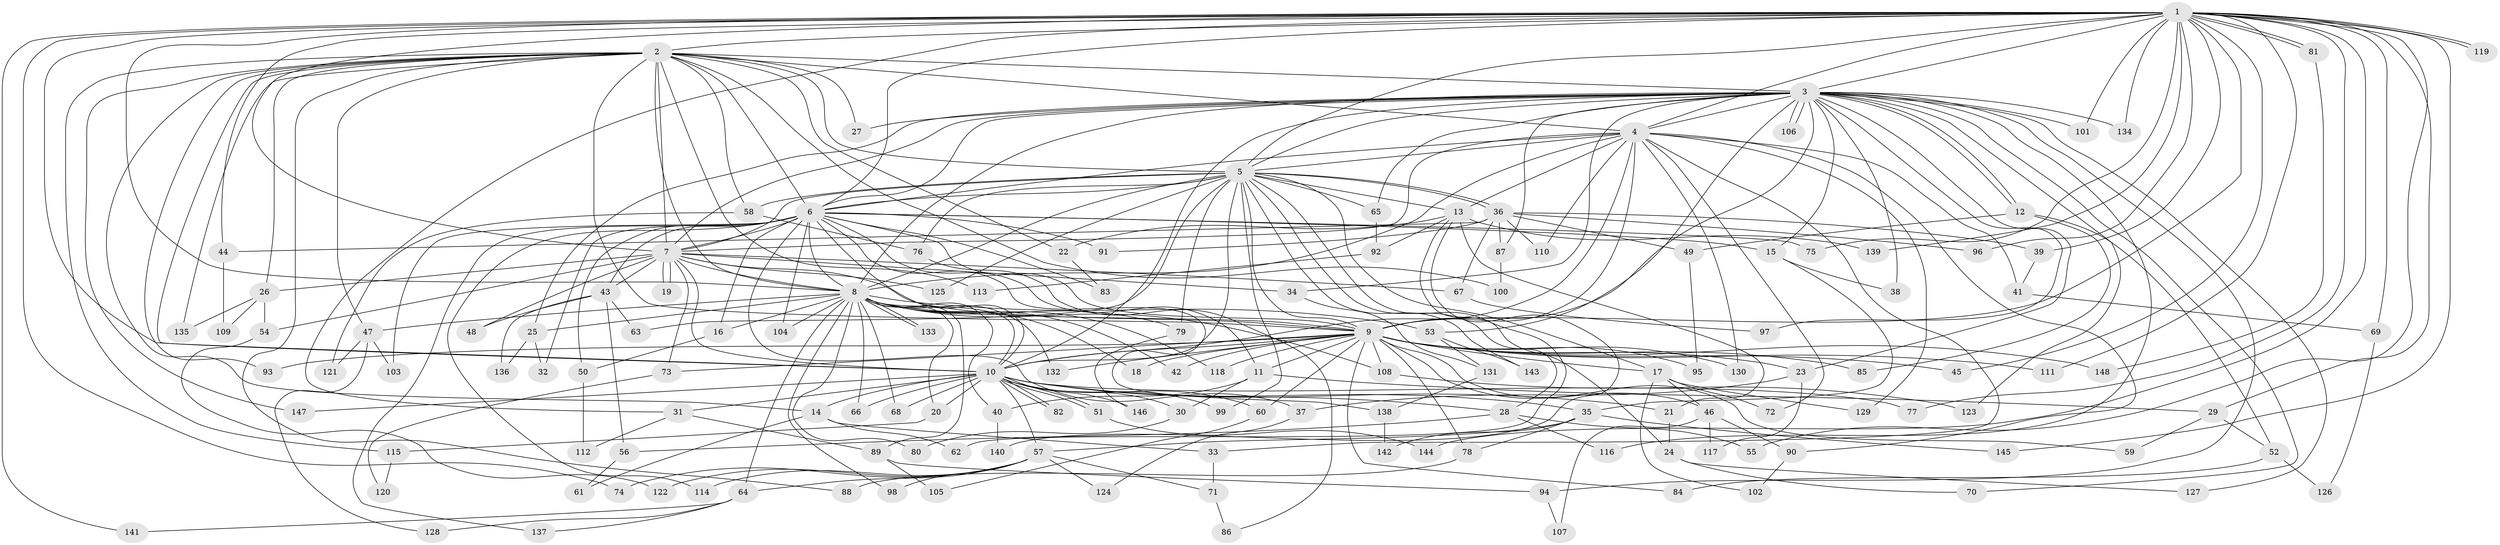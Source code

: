 // Generated by graph-tools (version 1.1) at 2025/13/03/09/25 04:13:55]
// undirected, 148 vertices, 321 edges
graph export_dot {
graph [start="1"]
  node [color=gray90,style=filled];
  1;
  2;
  3;
  4;
  5;
  6;
  7;
  8;
  9;
  10;
  11;
  12;
  13;
  14;
  15;
  16;
  17;
  18;
  19;
  20;
  21;
  22;
  23;
  24;
  25;
  26;
  27;
  28;
  29;
  30;
  31;
  32;
  33;
  34;
  35;
  36;
  37;
  38;
  39;
  40;
  41;
  42;
  43;
  44;
  45;
  46;
  47;
  48;
  49;
  50;
  51;
  52;
  53;
  54;
  55;
  56;
  57;
  58;
  59;
  60;
  61;
  62;
  63;
  64;
  65;
  66;
  67;
  68;
  69;
  70;
  71;
  72;
  73;
  74;
  75;
  76;
  77;
  78;
  79;
  80;
  81;
  82;
  83;
  84;
  85;
  86;
  87;
  88;
  89;
  90;
  91;
  92;
  93;
  94;
  95;
  96;
  97;
  98;
  99;
  100;
  101;
  102;
  103;
  104;
  105;
  106;
  107;
  108;
  109;
  110;
  111;
  112;
  113;
  114;
  115;
  116;
  117;
  118;
  119;
  120;
  121;
  122;
  123;
  124;
  125;
  126;
  127;
  128;
  129;
  130;
  131;
  132;
  133;
  134;
  135;
  136;
  137;
  138;
  139;
  140;
  141;
  142;
  143;
  144;
  145;
  146;
  147;
  148;
  1 -- 2;
  1 -- 3;
  1 -- 4;
  1 -- 5;
  1 -- 6;
  1 -- 7;
  1 -- 8;
  1 -- 9;
  1 -- 10;
  1 -- 29;
  1 -- 31;
  1 -- 39;
  1 -- 44;
  1 -- 45;
  1 -- 55;
  1 -- 69;
  1 -- 74;
  1 -- 75;
  1 -- 77;
  1 -- 81;
  1 -- 81;
  1 -- 96;
  1 -- 101;
  1 -- 111;
  1 -- 119;
  1 -- 119;
  1 -- 134;
  1 -- 139;
  1 -- 141;
  1 -- 144;
  1 -- 145;
  2 -- 3;
  2 -- 4;
  2 -- 5;
  2 -- 6;
  2 -- 7;
  2 -- 8;
  2 -- 9;
  2 -- 10;
  2 -- 14;
  2 -- 22;
  2 -- 26;
  2 -- 27;
  2 -- 47;
  2 -- 58;
  2 -- 88;
  2 -- 93;
  2 -- 100;
  2 -- 113;
  2 -- 115;
  2 -- 135;
  2 -- 147;
  3 -- 4;
  3 -- 5;
  3 -- 6;
  3 -- 7;
  3 -- 8;
  3 -- 9;
  3 -- 10;
  3 -- 12;
  3 -- 12;
  3 -- 15;
  3 -- 23;
  3 -- 25;
  3 -- 27;
  3 -- 34;
  3 -- 38;
  3 -- 53;
  3 -- 65;
  3 -- 70;
  3 -- 87;
  3 -- 94;
  3 -- 97;
  3 -- 101;
  3 -- 106;
  3 -- 106;
  3 -- 116;
  3 -- 123;
  3 -- 127;
  3 -- 134;
  4 -- 5;
  4 -- 6;
  4 -- 7;
  4 -- 8;
  4 -- 9;
  4 -- 10;
  4 -- 13;
  4 -- 33;
  4 -- 41;
  4 -- 72;
  4 -- 90;
  4 -- 110;
  4 -- 129;
  4 -- 130;
  5 -- 6;
  5 -- 7;
  5 -- 8;
  5 -- 9;
  5 -- 10;
  5 -- 13;
  5 -- 17;
  5 -- 24;
  5 -- 28;
  5 -- 36;
  5 -- 36;
  5 -- 58;
  5 -- 63;
  5 -- 65;
  5 -- 76;
  5 -- 79;
  5 -- 99;
  5 -- 125;
  5 -- 143;
  6 -- 7;
  6 -- 8;
  6 -- 9;
  6 -- 10;
  6 -- 11;
  6 -- 15;
  6 -- 16;
  6 -- 32;
  6 -- 37;
  6 -- 43;
  6 -- 50;
  6 -- 75;
  6 -- 83;
  6 -- 91;
  6 -- 103;
  6 -- 104;
  6 -- 114;
  6 -- 137;
  6 -- 138;
  7 -- 8;
  7 -- 9;
  7 -- 10;
  7 -- 19;
  7 -- 19;
  7 -- 26;
  7 -- 34;
  7 -- 43;
  7 -- 48;
  7 -- 54;
  7 -- 67;
  7 -- 73;
  7 -- 125;
  8 -- 9;
  8 -- 10;
  8 -- 16;
  8 -- 18;
  8 -- 20;
  8 -- 25;
  8 -- 40;
  8 -- 42;
  8 -- 47;
  8 -- 53;
  8 -- 64;
  8 -- 66;
  8 -- 68;
  8 -- 79;
  8 -- 80;
  8 -- 89;
  8 -- 98;
  8 -- 104;
  8 -- 108;
  8 -- 118;
  8 -- 132;
  8 -- 133;
  8 -- 133;
  9 -- 10;
  9 -- 11;
  9 -- 17;
  9 -- 18;
  9 -- 23;
  9 -- 42;
  9 -- 45;
  9 -- 46;
  9 -- 59;
  9 -- 60;
  9 -- 73;
  9 -- 78;
  9 -- 84;
  9 -- 85;
  9 -- 93;
  9 -- 95;
  9 -- 108;
  9 -- 111;
  9 -- 118;
  9 -- 130;
  9 -- 132;
  9 -- 148;
  10 -- 14;
  10 -- 20;
  10 -- 21;
  10 -- 28;
  10 -- 30;
  10 -- 31;
  10 -- 35;
  10 -- 51;
  10 -- 51;
  10 -- 57;
  10 -- 60;
  10 -- 66;
  10 -- 68;
  10 -- 77;
  10 -- 82;
  10 -- 82;
  10 -- 99;
  10 -- 146;
  10 -- 147;
  11 -- 29;
  11 -- 30;
  11 -- 40;
  12 -- 49;
  12 -- 52;
  12 -- 85;
  13 -- 21;
  13 -- 22;
  13 -- 62;
  13 -- 92;
  13 -- 139;
  13 -- 140;
  14 -- 33;
  14 -- 61;
  14 -- 62;
  15 -- 35;
  15 -- 38;
  16 -- 50;
  17 -- 46;
  17 -- 72;
  17 -- 102;
  17 -- 129;
  20 -- 115;
  21 -- 24;
  22 -- 83;
  23 -- 37;
  23 -- 117;
  24 -- 70;
  24 -- 127;
  25 -- 32;
  25 -- 136;
  26 -- 54;
  26 -- 109;
  26 -- 135;
  28 -- 55;
  28 -- 56;
  28 -- 116;
  29 -- 52;
  29 -- 59;
  30 -- 80;
  31 -- 89;
  31 -- 112;
  33 -- 71;
  34 -- 131;
  35 -- 57;
  35 -- 78;
  35 -- 142;
  35 -- 145;
  36 -- 39;
  36 -- 44;
  36 -- 49;
  36 -- 67;
  36 -- 87;
  36 -- 91;
  36 -- 96;
  36 -- 110;
  37 -- 124;
  39 -- 41;
  40 -- 140;
  41 -- 69;
  43 -- 48;
  43 -- 56;
  43 -- 63;
  43 -- 136;
  44 -- 109;
  46 -- 90;
  46 -- 107;
  46 -- 117;
  47 -- 103;
  47 -- 121;
  47 -- 128;
  49 -- 95;
  50 -- 112;
  51 -- 144;
  52 -- 84;
  52 -- 126;
  53 -- 131;
  53 -- 143;
  54 -- 122;
  56 -- 61;
  57 -- 64;
  57 -- 71;
  57 -- 74;
  57 -- 98;
  57 -- 114;
  57 -- 122;
  57 -- 124;
  58 -- 76;
  58 -- 121;
  60 -- 105;
  64 -- 128;
  64 -- 137;
  64 -- 141;
  65 -- 92;
  67 -- 97;
  69 -- 126;
  71 -- 86;
  73 -- 120;
  76 -- 86;
  78 -- 88;
  79 -- 146;
  81 -- 148;
  87 -- 100;
  89 -- 94;
  89 -- 105;
  90 -- 102;
  92 -- 113;
  94 -- 107;
  108 -- 123;
  115 -- 120;
  131 -- 138;
  138 -- 142;
}
